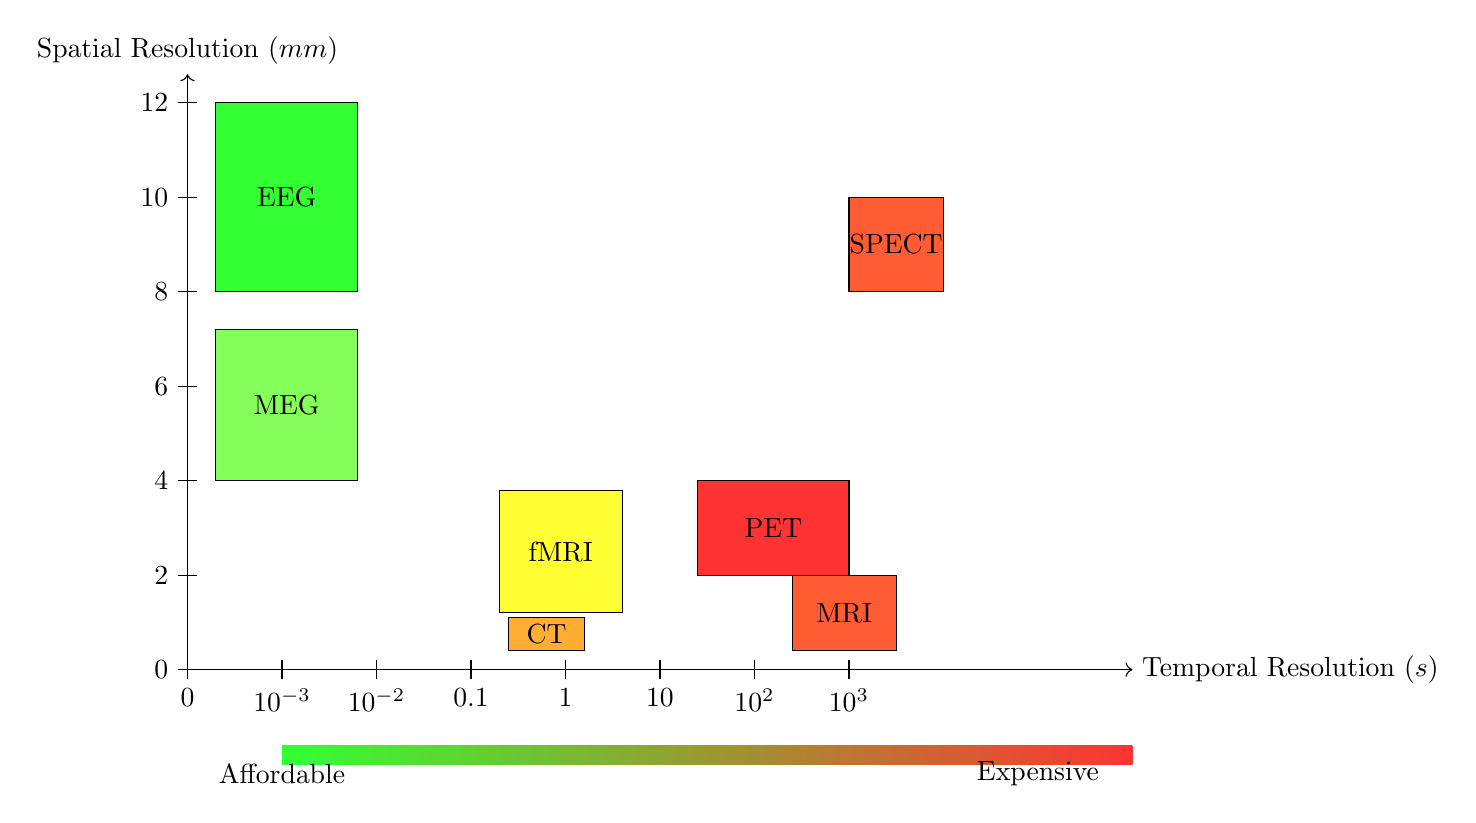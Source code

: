\begin{tikzpicture}[scale=1.2]

% Draw axes
% EEG 0.2
% MEG 0.4
% fMRI 0.8
% CT 0.6
% MRI 0.7
% PET 0.9
% SPECT 0.8

\definecolor{eegcolor}{HTML}{00FF00}
\definecolor{megcolor}{HTML}{66FF33}
\definecolor{fmricolor}{HTML}{FFFF00}
\definecolor{ctcolor}{HTML}{FF9900}
\definecolor{mricolor}{HTML}{FF3300}
\definecolor{petcolor}{HTML}{FF0000}
\definecolor{spectcolor}{HTML}{FF3300}
% X-axis labels
\draw[->] (0,0) -- (10,0) node[right] {Temporal Resolution $(s)$};
\draw (0,0.1) -- (0,-0.1) node[below] {$0$};
\draw (1,0.1) -- (1,-0.1) node[below] {$10^{-3}$};
\draw (2,0.1) -- (2,-0.1) node[below] {$10^{-2}$};
\draw (3,0.1) -- (3,-0.1) node[below] {$0.1$};
\draw (4,0.1) -- (4,-0.1) node[below] {$1$};
\draw (5,0.1) -- (5,-0.1) node[below] {$10$};
\draw (6,0.1) -- (6,-0.1) node[below] {$10^2$};
\draw (7,0.1) -- (7,-0.1) node[below] {$10^3$};

% Y-axis labels
\draw[->] (0,0) -- (0,6.3) node[above] {Spatial Resolution $(mm)$};
\draw (0.1,0) -- (-0.1,0) node[left] {$0$};
\draw (0.1,1) -- (-0.1,1) node[left] {$2$};
\draw (0.1,2) -- (-0.1,2) node[left] {$4$};
\draw (0.1,3) -- (-0.1,3) node[left] {$6$};
\draw (0.1,4) -- (-0.1,4) node[left] {$8$};
\draw (0.1,5) -- (-0.1,5) node[left] {$10$};
\draw (0.1,6) -- (-0.1,6) node[left] {$12$};

\fill[left color=eegcolor!80, right color=petcolor!80] (1,-1) rectangle ++(9,0.2);

\draw (9,-1.1) node[align=center] {Expensive};
\draw (1,-1.1) node[align=center] {Affordable};

% EEG (x,y)
\draw[fill=eegcolor!80] (0.3,4) rectangle (1.8,6) node[pos=.5] {EEG};

% MEG
\draw[fill=megcolor!80] (0.3,2) rectangle (1.8,3.6) node[pos=.5] {MEG};

% fMRI
\draw[fill=fmricolor!80] (3.3,0.6) rectangle (4.6,1.9) node[pos=.5] {fMRI};

% CT
\draw[fill=ctcolor!80] (3.4,0.2) rectangle (4.2,0.55) node[pos=.5] {CT};

% MRI
\draw[fill=mricolor!80] (6.4,0.2) rectangle (7.5,1) node[pos=.5] {MRI};

% PET
\draw[fill=petcolor!80] (5.4,1) rectangle (7,2) node[pos=.5] {PET};

% SPECT
\draw[fill=spectcolor!80] (7,4) rectangle (8,5) node[pos=.5] {SPECT};

\end{tikzpicture}